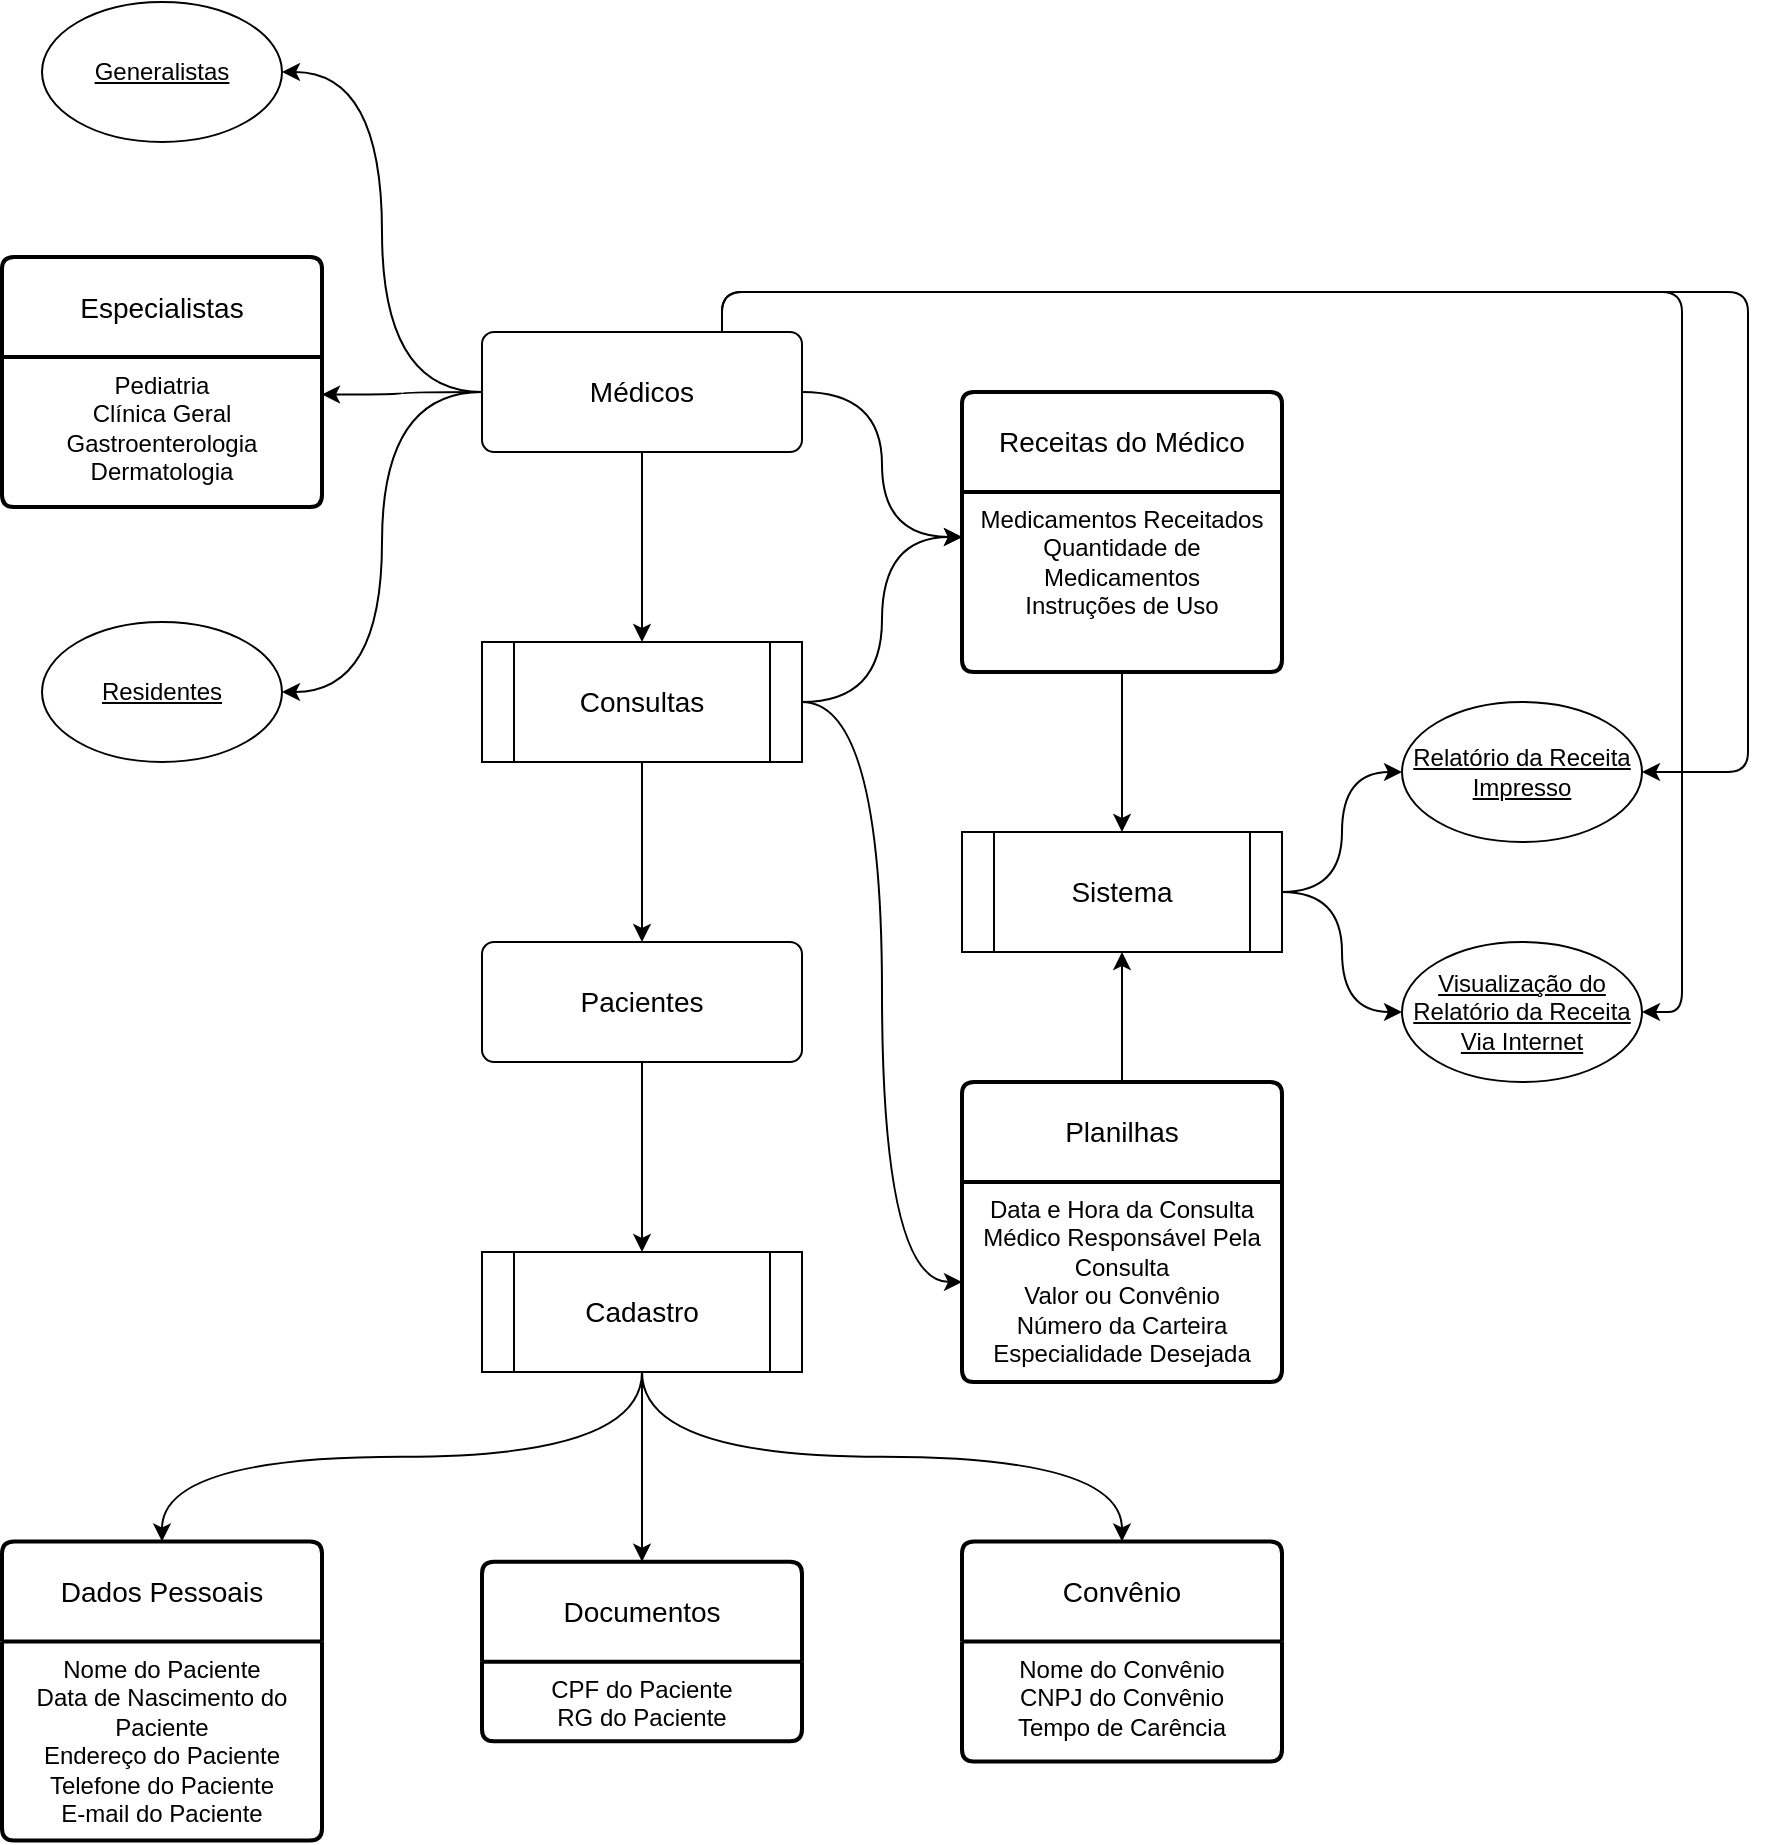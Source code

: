 <mxfile version="27.0.3">
  <diagram name="Página-1" id="le3Gu0IzTsZb8OGJHYtN">
    <mxGraphModel dx="1434" dy="2523" grid="1" gridSize="10" guides="1" tooltips="1" connect="1" arrows="1" fold="1" page="1" pageScale="1" pageWidth="827" pageHeight="1169" math="0" shadow="0">
      <root>
        <mxCell id="0" />
        <mxCell id="1" parent="0" />
        <mxCell id="sMn10hHQR87jPfs_1Sma-20" value="Convênio" style="swimlane;childLayout=stackLayout;horizontal=1;startSize=50;horizontalStack=0;rounded=1;fontSize=14;fontStyle=0;strokeWidth=2;resizeParent=0;resizeLast=1;shadow=0;dashed=0;align=center;arcSize=4;whiteSpace=wrap;html=1;" vertex="1" parent="1">
          <mxGeometry x="760" y="604.75" width="160" height="110" as="geometry" />
        </mxCell>
        <mxCell id="sMn10hHQR87jPfs_1Sma-21" value="Nome do Convênio&lt;br&gt;&lt;div&gt;CNPJ do Convênio&lt;/div&gt;&lt;div&gt;Tempo de Carência&lt;/div&gt;" style="align=center;strokeColor=none;fillColor=none;spacingLeft=4;spacingRight=4;fontSize=12;verticalAlign=top;resizable=0;rotatable=0;part=1;html=1;whiteSpace=wrap;" vertex="1" parent="sMn10hHQR87jPfs_1Sma-20">
          <mxGeometry y="50" width="160" height="60" as="geometry" />
        </mxCell>
        <mxCell id="sMn10hHQR87jPfs_1Sma-32" value="Generalistas" style="ellipse;whiteSpace=wrap;html=1;align=center;fontStyle=4;" vertex="1" parent="1">
          <mxGeometry x="300" y="-165" width="120" height="70" as="geometry" />
        </mxCell>
        <mxCell id="sMn10hHQR87jPfs_1Sma-112" style="edgeStyle=orthogonalEdgeStyle;rounded=0;orthogonalLoop=1;jettySize=auto;html=1;exitX=0.5;exitY=0;exitDx=0;exitDy=0;entryX=0.5;entryY=1;entryDx=0;entryDy=0;curved=1;" edge="1" parent="1" source="sMn10hHQR87jPfs_1Sma-45" target="sMn10hHQR87jPfs_1Sma-57">
          <mxGeometry relative="1" as="geometry" />
        </mxCell>
        <mxCell id="sMn10hHQR87jPfs_1Sma-45" value="Planilhas" style="swimlane;childLayout=stackLayout;horizontal=1;startSize=50;horizontalStack=0;rounded=1;fontSize=14;fontStyle=0;strokeWidth=2;resizeParent=0;resizeLast=1;shadow=0;dashed=0;align=center;arcSize=4;whiteSpace=wrap;html=1;" vertex="1" parent="1">
          <mxGeometry x="760" y="375" width="160" height="150" as="geometry" />
        </mxCell>
        <mxCell id="sMn10hHQR87jPfs_1Sma-46" value="Data e Hora da Consulta&lt;br&gt;Médico Responsável Pela Consulta&lt;br&gt;Valor ou Convênio&lt;div&gt;Número da Carteira&lt;br&gt;&lt;div&gt;Especialidade Desejada&lt;/div&gt;&lt;/div&gt;" style="align=center;strokeColor=none;fillColor=none;spacingLeft=4;spacingRight=4;fontSize=12;verticalAlign=top;resizable=0;rotatable=0;part=1;html=1;whiteSpace=wrap;" vertex="1" parent="sMn10hHQR87jPfs_1Sma-45">
          <mxGeometry y="50" width="160" height="100" as="geometry" />
        </mxCell>
        <mxCell id="sMn10hHQR87jPfs_1Sma-79" style="edgeStyle=orthogonalEdgeStyle;rounded=0;orthogonalLoop=1;jettySize=auto;html=1;exitX=1;exitY=0.5;exitDx=0;exitDy=0;entryX=0;entryY=0.25;entryDx=0;entryDy=0;curved=1;" edge="1" parent="1" source="sMn10hHQR87jPfs_1Sma-49" target="sMn10hHQR87jPfs_1Sma-52">
          <mxGeometry relative="1" as="geometry" />
        </mxCell>
        <mxCell id="sMn10hHQR87jPfs_1Sma-97" style="edgeStyle=orthogonalEdgeStyle;rounded=0;orthogonalLoop=1;jettySize=auto;html=1;entryX=0.5;entryY=0;entryDx=0;entryDy=0;curved=1;" edge="1" parent="1" source="sMn10hHQR87jPfs_1Sma-49" target="sMn10hHQR87jPfs_1Sma-88">
          <mxGeometry relative="1" as="geometry" />
        </mxCell>
        <mxCell id="sMn10hHQR87jPfs_1Sma-111" style="edgeStyle=orthogonalEdgeStyle;rounded=0;orthogonalLoop=1;jettySize=auto;html=1;entryX=0;entryY=0.5;entryDx=0;entryDy=0;curved=1;" edge="1" parent="1" source="sMn10hHQR87jPfs_1Sma-49" target="sMn10hHQR87jPfs_1Sma-46">
          <mxGeometry relative="1" as="geometry" />
        </mxCell>
        <mxCell id="sMn10hHQR87jPfs_1Sma-49" value="" style="shape=process;whiteSpace=wrap;html=1;backgroundOutline=1;" vertex="1" parent="1">
          <mxGeometry x="520" y="155" width="160" height="60" as="geometry" />
        </mxCell>
        <mxCell id="sMn10hHQR87jPfs_1Sma-50" value="&lt;font style=&quot;font-size: 14px;&quot;&gt;Consultas&lt;/font&gt;" style="text;html=1;align=center;verticalAlign=middle;whiteSpace=wrap;rounded=0;" vertex="1" parent="1">
          <mxGeometry x="570" y="170" width="60" height="30" as="geometry" />
        </mxCell>
        <mxCell id="sMn10hHQR87jPfs_1Sma-51" value="Receitas do Médico" style="swimlane;childLayout=stackLayout;horizontal=1;startSize=50;horizontalStack=0;rounded=1;fontSize=14;fontStyle=0;strokeWidth=2;resizeParent=0;resizeLast=1;shadow=0;dashed=0;align=center;arcSize=4;whiteSpace=wrap;html=1;" vertex="1" parent="1">
          <mxGeometry x="760" y="30" width="160" height="140" as="geometry" />
        </mxCell>
        <mxCell id="sMn10hHQR87jPfs_1Sma-52" value="Medicamentos Receitados&lt;br&gt;&lt;div&gt;Quantidade de Medicamentos&lt;/div&gt;&lt;div&gt;Instruções de Uso&lt;/div&gt;" style="align=center;strokeColor=none;fillColor=none;spacingLeft=4;spacingRight=4;fontSize=12;verticalAlign=top;resizable=0;rotatable=0;part=1;html=1;whiteSpace=wrap;" vertex="1" parent="sMn10hHQR87jPfs_1Sma-51">
          <mxGeometry y="50" width="160" height="90" as="geometry" />
        </mxCell>
        <mxCell id="sMn10hHQR87jPfs_1Sma-53" value="" style="whiteSpace=wrap;html=1;fontSize=14;fontStyle=0;startSize=50;horizontal=1;rounded=1;strokeWidth=2;shadow=0;dashed=0;arcSize=4;" vertex="1" parent="sMn10hHQR87jPfs_1Sma-51">
          <mxGeometry y="140" width="160" as="geometry" />
        </mxCell>
        <mxCell id="sMn10hHQR87jPfs_1Sma-81" style="edgeStyle=orthogonalEdgeStyle;rounded=0;orthogonalLoop=1;jettySize=auto;html=1;exitX=1;exitY=0.5;exitDx=0;exitDy=0;entryX=0;entryY=0.5;entryDx=0;entryDy=0;curved=1;" edge="1" parent="1" source="sMn10hHQR87jPfs_1Sma-57" target="sMn10hHQR87jPfs_1Sma-60">
          <mxGeometry relative="1" as="geometry" />
        </mxCell>
        <mxCell id="sMn10hHQR87jPfs_1Sma-82" style="edgeStyle=orthogonalEdgeStyle;rounded=0;orthogonalLoop=1;jettySize=auto;html=1;exitX=1;exitY=0.5;exitDx=0;exitDy=0;entryX=0;entryY=0.5;entryDx=0;entryDy=0;curved=1;" edge="1" parent="1" source="sMn10hHQR87jPfs_1Sma-57" target="sMn10hHQR87jPfs_1Sma-59">
          <mxGeometry relative="1" as="geometry" />
        </mxCell>
        <mxCell id="sMn10hHQR87jPfs_1Sma-57" value="" style="shape=process;whiteSpace=wrap;html=1;backgroundOutline=1;" vertex="1" parent="1">
          <mxGeometry x="760" y="250" width="160" height="60" as="geometry" />
        </mxCell>
        <mxCell id="sMn10hHQR87jPfs_1Sma-58" value="&lt;font style=&quot;font-size: 14px;&quot;&gt;Sistema&lt;/font&gt;" style="text;html=1;align=center;verticalAlign=middle;whiteSpace=wrap;rounded=0;" vertex="1" parent="1">
          <mxGeometry x="810" y="265" width="60" height="30" as="geometry" />
        </mxCell>
        <mxCell id="sMn10hHQR87jPfs_1Sma-59" value="Visualização do Relatório da Receita Via Internet" style="ellipse;whiteSpace=wrap;html=1;align=center;fontStyle=4;" vertex="1" parent="1">
          <mxGeometry x="980" y="305" width="120" height="70" as="geometry" />
        </mxCell>
        <mxCell id="sMn10hHQR87jPfs_1Sma-60" value="Relatório da Receita Impresso" style="ellipse;whiteSpace=wrap;html=1;align=center;fontStyle=4;" vertex="1" parent="1">
          <mxGeometry x="980" y="185" width="120" height="70" as="geometry" />
        </mxCell>
        <mxCell id="sMn10hHQR87jPfs_1Sma-87" style="edgeStyle=orthogonalEdgeStyle;rounded=0;orthogonalLoop=1;jettySize=auto;html=1;exitX=0.5;exitY=1;exitDx=0;exitDy=0;entryX=0.5;entryY=0;entryDx=0;entryDy=0;curved=1;" edge="1" parent="1" source="sMn10hHQR87jPfs_1Sma-86" target="sMn10hHQR87jPfs_1Sma-49">
          <mxGeometry relative="1" as="geometry" />
        </mxCell>
        <mxCell id="sMn10hHQR87jPfs_1Sma-102" style="edgeStyle=orthogonalEdgeStyle;rounded=0;orthogonalLoop=1;jettySize=auto;html=1;entryX=0;entryY=0.25;entryDx=0;entryDy=0;curved=1;" edge="1" parent="1" source="sMn10hHQR87jPfs_1Sma-86" target="sMn10hHQR87jPfs_1Sma-52">
          <mxGeometry relative="1" as="geometry" />
        </mxCell>
        <mxCell id="sMn10hHQR87jPfs_1Sma-104" style="edgeStyle=orthogonalEdgeStyle;rounded=1;orthogonalLoop=1;jettySize=auto;html=1;exitX=0.75;exitY=0;exitDx=0;exitDy=0;entryX=1;entryY=0.5;entryDx=0;entryDy=0;curved=0;" edge="1" parent="1" source="sMn10hHQR87jPfs_1Sma-86" target="sMn10hHQR87jPfs_1Sma-59">
          <mxGeometry relative="1" as="geometry" />
        </mxCell>
        <mxCell id="sMn10hHQR87jPfs_1Sma-105" style="edgeStyle=orthogonalEdgeStyle;rounded=1;orthogonalLoop=1;jettySize=auto;html=1;exitX=0.75;exitY=0;exitDx=0;exitDy=0;curved=0;entryX=1;entryY=0.5;entryDx=0;entryDy=0;" edge="1" parent="1" source="sMn10hHQR87jPfs_1Sma-86" target="sMn10hHQR87jPfs_1Sma-60">
          <mxGeometry relative="1" as="geometry">
            <mxPoint x="1153" y="180" as="targetPoint" />
            <Array as="points">
              <mxPoint x="640" y="-20" />
              <mxPoint x="1153" y="-20" />
            </Array>
          </mxGeometry>
        </mxCell>
        <mxCell id="sMn10hHQR87jPfs_1Sma-115" style="edgeStyle=orthogonalEdgeStyle;rounded=0;orthogonalLoop=1;jettySize=auto;html=1;exitX=0;exitY=0.5;exitDx=0;exitDy=0;entryX=1;entryY=0.5;entryDx=0;entryDy=0;curved=1;" edge="1" parent="1" source="sMn10hHQR87jPfs_1Sma-86" target="sMn10hHQR87jPfs_1Sma-32">
          <mxGeometry relative="1" as="geometry" />
        </mxCell>
        <mxCell id="sMn10hHQR87jPfs_1Sma-117" style="edgeStyle=orthogonalEdgeStyle;rounded=0;orthogonalLoop=1;jettySize=auto;html=1;exitX=0;exitY=0.5;exitDx=0;exitDy=0;entryX=1;entryY=0.5;entryDx=0;entryDy=0;curved=1;" edge="1" parent="1" source="sMn10hHQR87jPfs_1Sma-86" target="sMn10hHQR87jPfs_1Sma-33">
          <mxGeometry relative="1" as="geometry" />
        </mxCell>
        <mxCell id="sMn10hHQR87jPfs_1Sma-124" style="edgeStyle=orthogonalEdgeStyle;rounded=0;orthogonalLoop=1;jettySize=auto;html=1;exitX=0;exitY=0.5;exitDx=0;exitDy=0;entryX=1;entryY=0.25;entryDx=0;entryDy=0;curved=1;" edge="1" parent="1" source="sMn10hHQR87jPfs_1Sma-86" target="sMn10hHQR87jPfs_1Sma-123">
          <mxGeometry relative="1" as="geometry" />
        </mxCell>
        <mxCell id="sMn10hHQR87jPfs_1Sma-86" value="&lt;font style=&quot;font-size: 14px;&quot;&gt;Médicos&lt;/font&gt;" style="rounded=1;arcSize=10;whiteSpace=wrap;html=1;align=center;" vertex="1" parent="1">
          <mxGeometry x="520" width="160" height="60" as="geometry" />
        </mxCell>
        <mxCell id="sMn10hHQR87jPfs_1Sma-98" style="edgeStyle=orthogonalEdgeStyle;rounded=0;orthogonalLoop=1;jettySize=auto;html=1;exitX=0.5;exitY=1;exitDx=0;exitDy=0;entryX=0.5;entryY=0;entryDx=0;entryDy=0;curved=1;" edge="1" parent="1" source="sMn10hHQR87jPfs_1Sma-88" target="sMn10hHQR87jPfs_1Sma-93">
          <mxGeometry relative="1" as="geometry" />
        </mxCell>
        <mxCell id="sMn10hHQR87jPfs_1Sma-88" value="&lt;font style=&quot;font-size: 14px;&quot;&gt;Pacientes&lt;/font&gt;" style="rounded=1;arcSize=10;whiteSpace=wrap;html=1;align=center;" vertex="1" parent="1">
          <mxGeometry x="520" y="305" width="160" height="60" as="geometry" />
        </mxCell>
        <mxCell id="sMn10hHQR87jPfs_1Sma-89" value="Documentos" style="swimlane;childLayout=stackLayout;horizontal=1;startSize=50;horizontalStack=0;rounded=1;fontSize=14;fontStyle=0;strokeWidth=2;resizeParent=0;resizeLast=1;shadow=0;dashed=0;align=center;arcSize=4;whiteSpace=wrap;html=1;" vertex="1" parent="1">
          <mxGeometry x="520" y="614.875" width="160" height="89.75" as="geometry" />
        </mxCell>
        <mxCell id="sMn10hHQR87jPfs_1Sma-90" value="CPF do Paciente&lt;div&gt;RG do Paciente&lt;/div&gt;" style="align=center;strokeColor=none;fillColor=none;spacingLeft=4;spacingRight=4;fontSize=12;verticalAlign=top;resizable=0;rotatable=0;part=1;html=1;whiteSpace=wrap;" vertex="1" parent="sMn10hHQR87jPfs_1Sma-89">
          <mxGeometry y="50" width="160" height="39.75" as="geometry" />
        </mxCell>
        <mxCell id="sMn10hHQR87jPfs_1Sma-99" style="edgeStyle=orthogonalEdgeStyle;rounded=0;orthogonalLoop=1;jettySize=auto;html=1;entryX=0.5;entryY=0;entryDx=0;entryDy=0;curved=1;exitX=0.5;exitY=1;exitDx=0;exitDy=0;" edge="1" parent="1" source="sMn10hHQR87jPfs_1Sma-93" target="sMn10hHQR87jPfs_1Sma-95">
          <mxGeometry relative="1" as="geometry" />
        </mxCell>
        <mxCell id="sMn10hHQR87jPfs_1Sma-100" style="edgeStyle=orthogonalEdgeStyle;rounded=0;orthogonalLoop=1;jettySize=auto;html=1;entryX=0.5;entryY=0;entryDx=0;entryDy=0;curved=1;exitX=0.5;exitY=1;exitDx=0;exitDy=0;" edge="1" parent="1" source="sMn10hHQR87jPfs_1Sma-93" target="sMn10hHQR87jPfs_1Sma-20">
          <mxGeometry relative="1" as="geometry" />
        </mxCell>
        <mxCell id="sMn10hHQR87jPfs_1Sma-101" style="edgeStyle=orthogonalEdgeStyle;rounded=0;orthogonalLoop=1;jettySize=auto;html=1;exitX=0.5;exitY=1;exitDx=0;exitDy=0;entryX=0.5;entryY=0;entryDx=0;entryDy=0;curved=1;" edge="1" parent="1" source="sMn10hHQR87jPfs_1Sma-93" target="sMn10hHQR87jPfs_1Sma-89">
          <mxGeometry relative="1" as="geometry" />
        </mxCell>
        <mxCell id="sMn10hHQR87jPfs_1Sma-93" value="" style="shape=process;whiteSpace=wrap;html=1;backgroundOutline=1;" vertex="1" parent="1">
          <mxGeometry x="520" y="460" width="160" height="60" as="geometry" />
        </mxCell>
        <mxCell id="sMn10hHQR87jPfs_1Sma-94" value="&lt;font style=&quot;font-size: 14px;&quot;&gt;Cadastro&lt;/font&gt;" style="text;html=1;align=center;verticalAlign=middle;whiteSpace=wrap;rounded=0;" vertex="1" parent="1">
          <mxGeometry x="570" y="475" width="60" height="30" as="geometry" />
        </mxCell>
        <mxCell id="sMn10hHQR87jPfs_1Sma-95" value="Dados Pessoais" style="swimlane;childLayout=stackLayout;horizontal=1;startSize=50;horizontalStack=0;rounded=1;fontSize=14;fontStyle=0;strokeWidth=2;resizeParent=0;resizeLast=1;shadow=0;dashed=0;align=center;arcSize=4;whiteSpace=wrap;html=1;" vertex="1" parent="1">
          <mxGeometry x="280" y="604.75" width="160" height="149.5" as="geometry" />
        </mxCell>
        <mxCell id="sMn10hHQR87jPfs_1Sma-96" value="Nome do Paciente&lt;div&gt;Data de Nascimento do Paciente&lt;/div&gt;&lt;div&gt;Endereço do Paciente&lt;/div&gt;&lt;div&gt;Telefone do Paciente&lt;/div&gt;&lt;div&gt;E-mail do Paciente&lt;/div&gt;" style="align=center;strokeColor=none;fillColor=none;spacingLeft=4;spacingRight=4;fontSize=12;verticalAlign=top;resizable=0;rotatable=0;part=1;html=1;whiteSpace=wrap;" vertex="1" parent="sMn10hHQR87jPfs_1Sma-95">
          <mxGeometry y="50" width="160" height="99.5" as="geometry" />
        </mxCell>
        <mxCell id="sMn10hHQR87jPfs_1Sma-109" style="edgeStyle=orthogonalEdgeStyle;rounded=0;orthogonalLoop=1;jettySize=auto;html=1;curved=1;" edge="1" parent="1" source="sMn10hHQR87jPfs_1Sma-52" target="sMn10hHQR87jPfs_1Sma-57">
          <mxGeometry relative="1" as="geometry" />
        </mxCell>
        <mxCell id="sMn10hHQR87jPfs_1Sma-33" value="Residentes" style="ellipse;whiteSpace=wrap;html=1;align=center;fontStyle=4;" vertex="1" parent="1">
          <mxGeometry x="300" y="145" width="120" height="70" as="geometry" />
        </mxCell>
        <mxCell id="sMn10hHQR87jPfs_1Sma-122" value="Especialistas" style="swimlane;childLayout=stackLayout;horizontal=1;startSize=50;horizontalStack=0;rounded=1;fontSize=14;fontStyle=0;strokeWidth=2;resizeParent=0;resizeLast=1;shadow=0;dashed=0;align=center;arcSize=4;whiteSpace=wrap;html=1;" vertex="1" parent="1">
          <mxGeometry x="280" y="-37.5" width="160" height="125" as="geometry" />
        </mxCell>
        <mxCell id="sMn10hHQR87jPfs_1Sma-123" value="Pediatria&lt;div&gt;Clínica Geral&lt;/div&gt;&lt;div&gt;Gastroenterologia&lt;/div&gt;&lt;div&gt;Dermatologia&lt;/div&gt;" style="align=center;strokeColor=none;fillColor=none;spacingLeft=4;spacingRight=4;fontSize=12;verticalAlign=top;resizable=0;rotatable=0;part=1;html=1;whiteSpace=wrap;" vertex="1" parent="sMn10hHQR87jPfs_1Sma-122">
          <mxGeometry y="50" width="160" height="75" as="geometry" />
        </mxCell>
      </root>
    </mxGraphModel>
  </diagram>
</mxfile>
